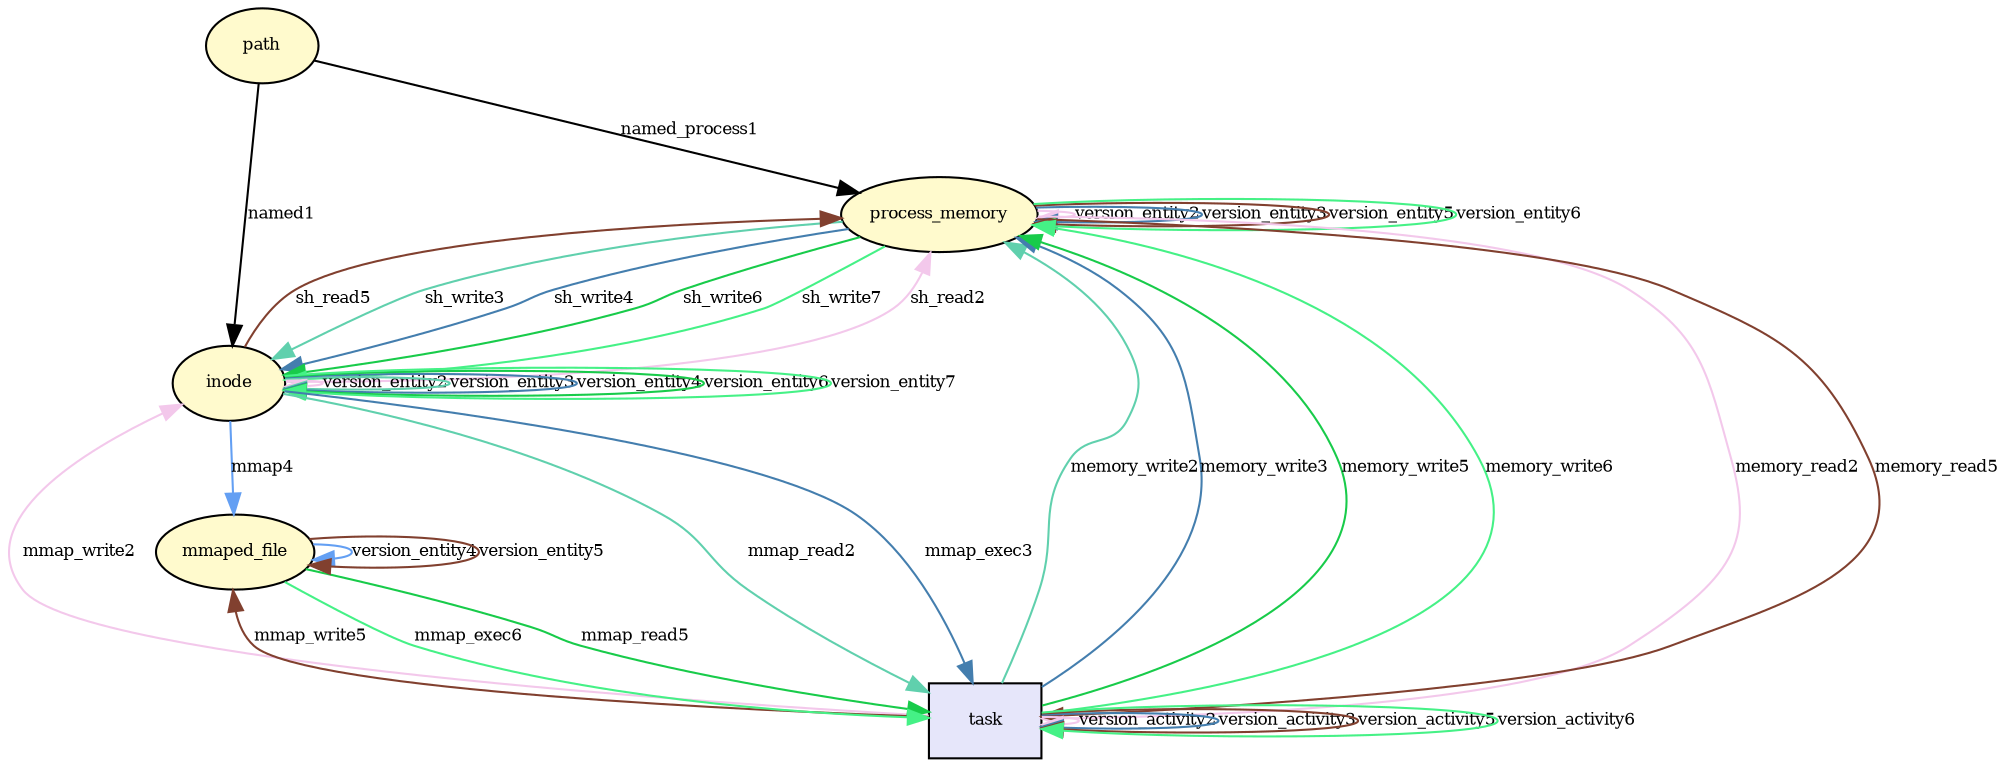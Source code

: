 digraph RGL__DirectedAdjacencyGraph {path[fontsize = 8,label = "path",shape = ellipse, fillcolor="#fffacd", style = filled]

process_memory[fontsize = 8,label = "process_memory",shape = ellipse, fillcolor="#fffacd", style = filled]

path -> process_memory[fontsize = 8,label = "named_process1", color="#000000"]

inode[fontsize = 8,label = "inode",shape = ellipse, fillcolor="#fffacd", style = filled]

path -> inode[fontsize = 8,label = "named1", color="#000000"]

process_memory -> process_memory[fontsize = 8,label = "version_entity2", color="#f3c8eb"]

inode -> process_memory[fontsize = 8,label = "sh_read2", color="#f3c8eb"]

task[fontsize = 8,label = "task",shape = rectangle, fillcolor="#e6e6fa", style = filled]

task -> task[fontsize = 8,label = "version_activity2", color="#f3c8eb"]

process_memory -> task[fontsize = 8,label = "memory_read2", color="#f3c8eb"]

inode -> inode[fontsize = 8,label = "version_entity2", color="#f3c8eb"]

task -> inode[fontsize = 8,label = "mmap_write2", color="#f3c8eb"]

inode -> task[fontsize = 8,label = "mmap_read2", color="#60d0ad"]

task -> process_memory[fontsize = 8,label = "memory_write2", color="#60d0ad"]

inode -> inode[fontsize = 8,label = "version_entity3", color="#60d0ad"]

process_memory -> inode[fontsize = 8,label = "sh_write3", color="#60d0ad"]

task -> task[fontsize = 8,label = "version_activity3", color="#447eae"]

inode -> task[fontsize = 8,label = "mmap_exec3", color="#447eae"]

process_memory -> process_memory[fontsize = 8,label = "version_entity3", color="#447eae"]

task -> process_memory[fontsize = 8,label = "memory_write3", color="#447eae"]

inode -> inode[fontsize = 8,label = "version_entity4", color="#447eae"]

process_memory -> inode[fontsize = 8,label = "sh_write4", color="#447eae"]

mmaped_file[fontsize = 8,label = "mmaped_file",shape = ellipse, fillcolor="#fffacd", style = filled]

mmaped_file -> mmaped_file[fontsize = 8,label = "version_entity4", color="#639ff3"]

inode -> mmaped_file[fontsize = 8,label = "mmap4", color="#639ff3"]

process_memory -> process_memory[fontsize = 8,label = "version_entity5", color="#81402f"]

inode -> process_memory[fontsize = 8,label = "sh_read5", color="#81402f"]

task -> task[fontsize = 8,label = "version_activity5", color="#81402f"]

process_memory -> task[fontsize = 8,label = "memory_read5", color="#81402f"]

mmaped_file -> mmaped_file[fontsize = 8,label = "version_entity5", color="#81402f"]

task -> mmaped_file[fontsize = 8,label = "mmap_write5", color="#81402f"]

mmaped_file -> task[fontsize = 8,label = "mmap_read5", color="#18cb4a"]

task -> process_memory[fontsize = 8,label = "memory_write5", color="#18cb4a"]

inode -> inode[fontsize = 8,label = "version_entity6", color="#18cb4a"]

process_memory -> inode[fontsize = 8,label = "sh_write6", color="#18cb4a"]

task -> task[fontsize = 8,label = "version_activity6", color="#45f186"]

mmaped_file -> task[fontsize = 8,label = "mmap_exec6", color="#45f186"]

process_memory -> process_memory[fontsize = 8,label = "version_entity6", color="#45f186"]

task -> process_memory[fontsize = 8,label = "memory_write6", color="#45f186"]

inode -> inode[fontsize = 8,label = "version_entity7", color="#45f186"]

process_memory -> inode[fontsize = 8,label = "sh_write7", color="#45f186"]

}
